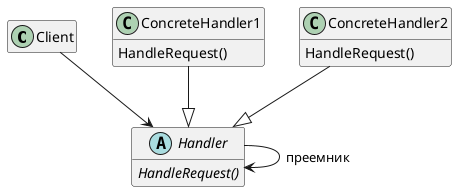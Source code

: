 @startuml
hide empty members
class Client {
}
abstract class Handler {
  {abstract} HandleRequest()
}
class ConcreteHandler1 {
  HandleRequest()
}
class ConcreteHandler2 {
  HandleRequest()
}
Client --> Handler
Handler --> Handler : "преемник"
ConcreteHandler1 --|> Handler
ConcreteHandler2 --|> Handler
@enduml
